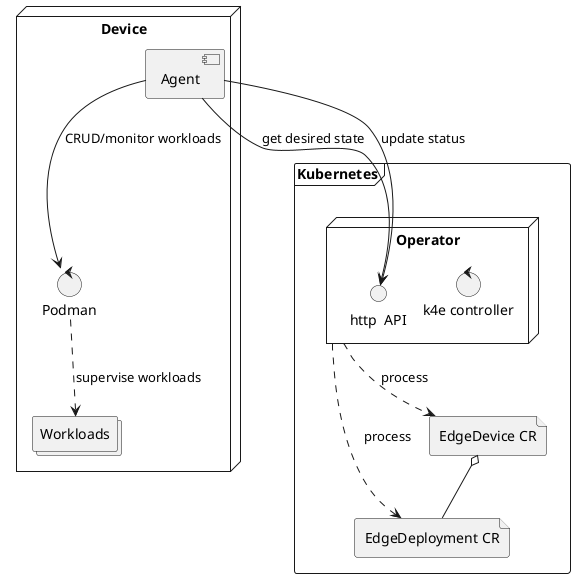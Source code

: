 @startuml
'https://plantuml.com/deployment-diagram

frame Kubernetes {
    node Operator {
      control "k4e controller" as controller
      interface "http  API" as operatorAPI

    }
    file "EdgeDeployment CR" as deployment
    file "EdgeDevice CR" as deviceCR
}

node Device {
    component Agent
    control Podman
    collections Workloads
}
deviceCR o-- deployment

Operator -[dashed]-> deployment: process
Operator -[dashed]-> deviceCR: process

Agent --> operatorAPI: get desired state
Agent --> operatorAPI: update status
Agent --> Podman : CRUD/monitor workloads

Podman -[dashed]-> Workloads: supervise workloads


@enduml